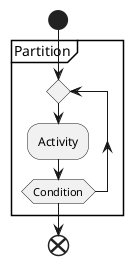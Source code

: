 {
  "sha1": "mran7ygr3n4gttv9qztt69a1a4tvtr7",
  "insertion": {
    "when": "2024-06-03T18:59:35.538Z",
    "user": "plantuml@gmail.com"
  }
}
@startuml
|Lane|
start
partition "Partition" {
repeat
:Activity;
repeat while (Condition)
}
end
@enduml
